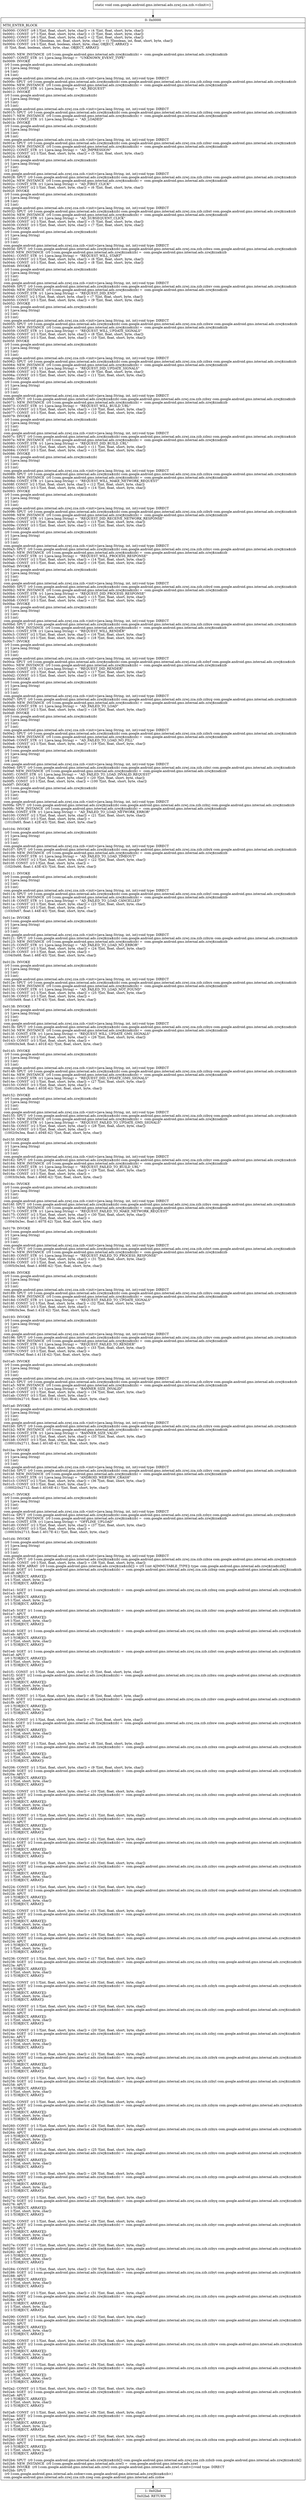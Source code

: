 digraph "CFG forcom.google.android.gms.internal.ads.zzwj.zza.zzb.\<clinit\>()V" {
Node_0 [shape=record,label="{0\:\ 0x0000|MTH_ENTER_BLOCK\l|0x0000: CONST  (r8 I:?[int, float, short, byte, char]) = (4 ?[int, float, short, byte, char]) \l0x0001: CONST  (r7 I:?[int, float, short, byte, char]) = (3 ?[int, float, short, byte, char]) \l0x0002: CONST  (r6 I:?[int, float, short, byte, char]) = (2 ?[int, float, short, byte, char]) \l0x0003: CONST  (r5 I:?[boolean, int, float, short, byte, char]) = (1 ?[boolean, int, float, short, byte, char]) \l0x0004: CONST  (r4 I:?[int, float, boolean, short, byte, char, OBJECT, ARRAY]) = \l  (0 ?[int, float, boolean, short, byte, char, OBJECT, ARRAY])\l \l0x0005: NEW_INSTANCE  (r0 I:com.google.android.gms.internal.ads.zzwj$zza$zzb) =  com.google.android.gms.internal.ads.zzwj$zza$zzb \l0x0007: CONST_STR  (r1 I:java.lang.String) =  \"UNKNOWN_EVENT_TYPE\" \l0x0009: INVOKE  \l  (r0 I:com.google.android.gms.internal.ads.zzwj$zza$zzb)\l  (r1 I:java.lang.String)\l  (r4 I:int)\l  (r4 I:int)\l com.google.android.gms.internal.ads.zzwj.zza.zzb.\<init\>(java.lang.String, int, int):void type: DIRECT \l0x000c: SPUT  (r0 I:com.google.android.gms.internal.ads.zzwj$zza$zzb) com.google.android.gms.internal.ads.zzwj.zza.zzb.zzbxp com.google.android.gms.internal.ads.zzwj$zza$zzb \l0x000e: NEW_INSTANCE  (r0 I:com.google.android.gms.internal.ads.zzwj$zza$zzb) =  com.google.android.gms.internal.ads.zzwj$zza$zzb \l0x0010: CONST_STR  (r1 I:java.lang.String) =  \"AD_REQUEST\" \l0x0012: INVOKE  \l  (r0 I:com.google.android.gms.internal.ads.zzwj$zza$zzb)\l  (r1 I:java.lang.String)\l  (r5 I:int)\l  (r5 I:int)\l com.google.android.gms.internal.ads.zzwj.zza.zzb.\<init\>(java.lang.String, int, int):void type: DIRECT \l0x0015: SPUT  (r0 I:com.google.android.gms.internal.ads.zzwj$zza$zzb) com.google.android.gms.internal.ads.zzwj.zza.zzb.zzbxq com.google.android.gms.internal.ads.zzwj$zza$zzb \l0x0017: NEW_INSTANCE  (r0 I:com.google.android.gms.internal.ads.zzwj$zza$zzb) =  com.google.android.gms.internal.ads.zzwj$zza$zzb \l0x0019: CONST_STR  (r1 I:java.lang.String) =  \"AD_LOADED\" \l0x001b: INVOKE  \l  (r0 I:com.google.android.gms.internal.ads.zzwj$zza$zzb)\l  (r1 I:java.lang.String)\l  (r6 I:int)\l  (r6 I:int)\l com.google.android.gms.internal.ads.zzwj.zza.zzb.\<init\>(java.lang.String, int, int):void type: DIRECT \l0x001e: SPUT  (r0 I:com.google.android.gms.internal.ads.zzwj$zza$zzb) com.google.android.gms.internal.ads.zzwj.zza.zzb.zzbxr com.google.android.gms.internal.ads.zzwj$zza$zzb \l0x0020: NEW_INSTANCE  (r0 I:com.google.android.gms.internal.ads.zzwj$zza$zzb) =  com.google.android.gms.internal.ads.zzwj$zza$zzb \l0x0022: CONST_STR  (r1 I:java.lang.String) =  \"AD_IMPRESSION\" \l0x0024: CONST  (r2 I:?[int, float, short, byte, char]) = (5 ?[int, float, short, byte, char]) \l0x0025: INVOKE  \l  (r0 I:com.google.android.gms.internal.ads.zzwj$zza$zzb)\l  (r1 I:java.lang.String)\l  (r7 I:int)\l  (r2 I:int)\l com.google.android.gms.internal.ads.zzwj.zza.zzb.\<init\>(java.lang.String, int, int):void type: DIRECT \l0x0028: SPUT  (r0 I:com.google.android.gms.internal.ads.zzwj$zza$zzb) com.google.android.gms.internal.ads.zzwj.zza.zzb.zzbxs com.google.android.gms.internal.ads.zzwj$zza$zzb \l0x002a: NEW_INSTANCE  (r0 I:com.google.android.gms.internal.ads.zzwj$zza$zzb) =  com.google.android.gms.internal.ads.zzwj$zza$zzb \l0x002c: CONST_STR  (r1 I:java.lang.String) =  \"AD_FIRST_CLICK\" \l0x002e: CONST  (r2 I:?[int, float, short, byte, char]) = (6 ?[int, float, short, byte, char]) \l0x002f: INVOKE  \l  (r0 I:com.google.android.gms.internal.ads.zzwj$zza$zzb)\l  (r1 I:java.lang.String)\l  (r8 I:int)\l  (r2 I:int)\l com.google.android.gms.internal.ads.zzwj.zza.zzb.\<init\>(java.lang.String, int, int):void type: DIRECT \l0x0032: SPUT  (r0 I:com.google.android.gms.internal.ads.zzwj$zza$zzb) com.google.android.gms.internal.ads.zzwj.zza.zzb.zzbxt com.google.android.gms.internal.ads.zzwj$zza$zzb \l0x0034: NEW_INSTANCE  (r0 I:com.google.android.gms.internal.ads.zzwj$zza$zzb) =  com.google.android.gms.internal.ads.zzwj$zza$zzb \l0x0036: CONST_STR  (r1 I:java.lang.String) =  \"AD_SUBSEQUENT_CLICK\" \l0x0038: CONST  (r2 I:?[int, float, short, byte, char]) = (5 ?[int, float, short, byte, char]) \l0x0039: CONST  (r3 I:?[int, float, short, byte, char]) = (7 ?[int, float, short, byte, char]) \l0x003a: INVOKE  \l  (r0 I:com.google.android.gms.internal.ads.zzwj$zza$zzb)\l  (r1 I:java.lang.String)\l  (r2 I:int)\l  (r3 I:int)\l com.google.android.gms.internal.ads.zzwj.zza.zzb.\<init\>(java.lang.String, int, int):void type: DIRECT \l0x003d: SPUT  (r0 I:com.google.android.gms.internal.ads.zzwj$zza$zzb) com.google.android.gms.internal.ads.zzwj.zza.zzb.zzbxu com.google.android.gms.internal.ads.zzwj$zza$zzb \l0x003f: NEW_INSTANCE  (r0 I:com.google.android.gms.internal.ads.zzwj$zza$zzb) =  com.google.android.gms.internal.ads.zzwj$zza$zzb \l0x0041: CONST_STR  (r1 I:java.lang.String) =  \"REQUEST_WILL_START\" \l0x0043: CONST  (r2 I:?[int, float, short, byte, char]) = (6 ?[int, float, short, byte, char]) \l0x0044: CONST  (r3 I:?[int, float, short, byte, char]) = (8 ?[int, float, short, byte, char]) \l0x0046: INVOKE  \l  (r0 I:com.google.android.gms.internal.ads.zzwj$zza$zzb)\l  (r1 I:java.lang.String)\l  (r2 I:int)\l  (r3 I:int)\l com.google.android.gms.internal.ads.zzwj.zza.zzb.\<init\>(java.lang.String, int, int):void type: DIRECT \l0x0049: SPUT  (r0 I:com.google.android.gms.internal.ads.zzwj$zza$zzb) com.google.android.gms.internal.ads.zzwj.zza.zzb.zzbxv com.google.android.gms.internal.ads.zzwj$zza$zzb \l0x004b: NEW_INSTANCE  (r0 I:com.google.android.gms.internal.ads.zzwj$zza$zzb) =  com.google.android.gms.internal.ads.zzwj$zza$zzb \l0x004d: CONST_STR  (r1 I:java.lang.String) =  \"REQUEST_DID_END\" \l0x004f: CONST  (r2 I:?[int, float, short, byte, char]) = (7 ?[int, float, short, byte, char]) \l0x0050: CONST  (r3 I:?[int, float, short, byte, char]) = (9 ?[int, float, short, byte, char]) \l0x0052: INVOKE  \l  (r0 I:com.google.android.gms.internal.ads.zzwj$zza$zzb)\l  (r1 I:java.lang.String)\l  (r2 I:int)\l  (r3 I:int)\l com.google.android.gms.internal.ads.zzwj.zza.zzb.\<init\>(java.lang.String, int, int):void type: DIRECT \l0x0055: SPUT  (r0 I:com.google.android.gms.internal.ads.zzwj$zza$zzb) com.google.android.gms.internal.ads.zzwj.zza.zzb.zzbxw com.google.android.gms.internal.ads.zzwj$zza$zzb \l0x0057: NEW_INSTANCE  (r0 I:com.google.android.gms.internal.ads.zzwj$zza$zzb) =  com.google.android.gms.internal.ads.zzwj$zza$zzb \l0x0059: CONST_STR  (r1 I:java.lang.String) =  \"REQUEST_WILL_UPDATE_SIGNALS\" \l0x005b: CONST  (r2 I:?[int, float, short, byte, char]) = (8 ?[int, float, short, byte, char]) \l0x005d: CONST  (r3 I:?[int, float, short, byte, char]) = (10 ?[int, float, short, byte, char]) \l0x005f: INVOKE  \l  (r0 I:com.google.android.gms.internal.ads.zzwj$zza$zzb)\l  (r1 I:java.lang.String)\l  (r2 I:int)\l  (r3 I:int)\l com.google.android.gms.internal.ads.zzwj.zza.zzb.\<init\>(java.lang.String, int, int):void type: DIRECT \l0x0062: SPUT  (r0 I:com.google.android.gms.internal.ads.zzwj$zza$zzb) com.google.android.gms.internal.ads.zzwj.zza.zzb.zzbxx com.google.android.gms.internal.ads.zzwj$zza$zzb \l0x0064: NEW_INSTANCE  (r0 I:com.google.android.gms.internal.ads.zzwj$zza$zzb) =  com.google.android.gms.internal.ads.zzwj$zza$zzb \l0x0066: CONST_STR  (r1 I:java.lang.String) =  \"REQUEST_DID_UPDATE_SIGNALS\" \l0x0068: CONST  (r2 I:?[int, float, short, byte, char]) = (9 ?[int, float, short, byte, char]) \l0x006a: CONST  (r3 I:?[int, float, short, byte, char]) = (11 ?[int, float, short, byte, char]) \l0x006c: INVOKE  \l  (r0 I:com.google.android.gms.internal.ads.zzwj$zza$zzb)\l  (r1 I:java.lang.String)\l  (r2 I:int)\l  (r3 I:int)\l com.google.android.gms.internal.ads.zzwj.zza.zzb.\<init\>(java.lang.String, int, int):void type: DIRECT \l0x006f: SPUT  (r0 I:com.google.android.gms.internal.ads.zzwj$zza$zzb) com.google.android.gms.internal.ads.zzwj.zza.zzb.zzbxy com.google.android.gms.internal.ads.zzwj$zza$zzb \l0x0071: NEW_INSTANCE  (r0 I:com.google.android.gms.internal.ads.zzwj$zza$zzb) =  com.google.android.gms.internal.ads.zzwj$zza$zzb \l0x0073: CONST_STR  (r1 I:java.lang.String) =  \"REQUEST_WILL_BUILD_URL\" \l0x0075: CONST  (r2 I:?[int, float, short, byte, char]) = (10 ?[int, float, short, byte, char]) \l0x0077: CONST  (r3 I:?[int, float, short, byte, char]) = (12 ?[int, float, short, byte, char]) \l0x0079: INVOKE  \l  (r0 I:com.google.android.gms.internal.ads.zzwj$zza$zzb)\l  (r1 I:java.lang.String)\l  (r2 I:int)\l  (r3 I:int)\l com.google.android.gms.internal.ads.zzwj.zza.zzb.\<init\>(java.lang.String, int, int):void type: DIRECT \l0x007c: SPUT  (r0 I:com.google.android.gms.internal.ads.zzwj$zza$zzb) com.google.android.gms.internal.ads.zzwj.zza.zzb.zzbxz com.google.android.gms.internal.ads.zzwj$zza$zzb \l0x007e: NEW_INSTANCE  (r0 I:com.google.android.gms.internal.ads.zzwj$zza$zzb) =  com.google.android.gms.internal.ads.zzwj$zza$zzb \l0x0080: CONST_STR  (r1 I:java.lang.String) =  \"REQUEST_DID_BUILD_URL\" \l0x0082: CONST  (r2 I:?[int, float, short, byte, char]) = (11 ?[int, float, short, byte, char]) \l0x0084: CONST  (r3 I:?[int, float, short, byte, char]) = (13 ?[int, float, short, byte, char]) \l0x0086: INVOKE  \l  (r0 I:com.google.android.gms.internal.ads.zzwj$zza$zzb)\l  (r1 I:java.lang.String)\l  (r2 I:int)\l  (r3 I:int)\l com.google.android.gms.internal.ads.zzwj.zza.zzb.\<init\>(java.lang.String, int, int):void type: DIRECT \l0x0089: SPUT  (r0 I:com.google.android.gms.internal.ads.zzwj$zza$zzb) com.google.android.gms.internal.ads.zzwj.zza.zzb.zzbya com.google.android.gms.internal.ads.zzwj$zza$zzb \l0x008b: NEW_INSTANCE  (r0 I:com.google.android.gms.internal.ads.zzwj$zza$zzb) =  com.google.android.gms.internal.ads.zzwj$zza$zzb \l0x008d: CONST_STR  (r1 I:java.lang.String) =  \"REQUEST_WILL_MAKE_NETWORK_REQUEST\" \l0x008f: CONST  (r2 I:?[int, float, short, byte, char]) = (12 ?[int, float, short, byte, char]) \l0x0091: CONST  (r3 I:?[int, float, short, byte, char]) = (14 ?[int, float, short, byte, char]) \l0x0093: INVOKE  \l  (r0 I:com.google.android.gms.internal.ads.zzwj$zza$zzb)\l  (r1 I:java.lang.String)\l  (r2 I:int)\l  (r3 I:int)\l com.google.android.gms.internal.ads.zzwj.zza.zzb.\<init\>(java.lang.String, int, int):void type: DIRECT \l0x0096: SPUT  (r0 I:com.google.android.gms.internal.ads.zzwj$zza$zzb) com.google.android.gms.internal.ads.zzwj.zza.zzb.zzbyb com.google.android.gms.internal.ads.zzwj$zza$zzb \l0x0098: NEW_INSTANCE  (r0 I:com.google.android.gms.internal.ads.zzwj$zza$zzb) =  com.google.android.gms.internal.ads.zzwj$zza$zzb \l0x009a: CONST_STR  (r1 I:java.lang.String) =  \"REQUEST_DID_RECEIVE_NETWORK_RESPONSE\" \l0x009c: CONST  (r2 I:?[int, float, short, byte, char]) = (13 ?[int, float, short, byte, char]) \l0x009e: CONST  (r3 I:?[int, float, short, byte, char]) = (15 ?[int, float, short, byte, char]) \l0x00a0: INVOKE  \l  (r0 I:com.google.android.gms.internal.ads.zzwj$zza$zzb)\l  (r1 I:java.lang.String)\l  (r2 I:int)\l  (r3 I:int)\l com.google.android.gms.internal.ads.zzwj.zza.zzb.\<init\>(java.lang.String, int, int):void type: DIRECT \l0x00a3: SPUT  (r0 I:com.google.android.gms.internal.ads.zzwj$zza$zzb) com.google.android.gms.internal.ads.zzwj.zza.zzb.zzbyc com.google.android.gms.internal.ads.zzwj$zza$zzb \l0x00a5: NEW_INSTANCE  (r0 I:com.google.android.gms.internal.ads.zzwj$zza$zzb) =  com.google.android.gms.internal.ads.zzwj$zza$zzb \l0x00a7: CONST_STR  (r1 I:java.lang.String) =  \"REQUEST_WILL_PROCESS_RESPONSE\" \l0x00a9: CONST  (r2 I:?[int, float, short, byte, char]) = (14 ?[int, float, short, byte, char]) \l0x00ab: CONST  (r3 I:?[int, float, short, byte, char]) = (16 ?[int, float, short, byte, char]) \l0x00ad: INVOKE  \l  (r0 I:com.google.android.gms.internal.ads.zzwj$zza$zzb)\l  (r1 I:java.lang.String)\l  (r2 I:int)\l  (r3 I:int)\l com.google.android.gms.internal.ads.zzwj.zza.zzb.\<init\>(java.lang.String, int, int):void type: DIRECT \l0x00b0: SPUT  (r0 I:com.google.android.gms.internal.ads.zzwj$zza$zzb) com.google.android.gms.internal.ads.zzwj.zza.zzb.zzbyd com.google.android.gms.internal.ads.zzwj$zza$zzb \l0x00b2: NEW_INSTANCE  (r0 I:com.google.android.gms.internal.ads.zzwj$zza$zzb) =  com.google.android.gms.internal.ads.zzwj$zza$zzb \l0x00b4: CONST_STR  (r1 I:java.lang.String) =  \"REQUEST_DID_PROCESS_RESPONSE\" \l0x00b6: CONST  (r2 I:?[int, float, short, byte, char]) = (15 ?[int, float, short, byte, char]) \l0x00b8: CONST  (r3 I:?[int, float, short, byte, char]) = (17 ?[int, float, short, byte, char]) \l0x00ba: INVOKE  \l  (r0 I:com.google.android.gms.internal.ads.zzwj$zza$zzb)\l  (r1 I:java.lang.String)\l  (r2 I:int)\l  (r3 I:int)\l com.google.android.gms.internal.ads.zzwj.zza.zzb.\<init\>(java.lang.String, int, int):void type: DIRECT \l0x00bd: SPUT  (r0 I:com.google.android.gms.internal.ads.zzwj$zza$zzb) com.google.android.gms.internal.ads.zzwj.zza.zzb.zzbye com.google.android.gms.internal.ads.zzwj$zza$zzb \l0x00bf: NEW_INSTANCE  (r0 I:com.google.android.gms.internal.ads.zzwj$zza$zzb) =  com.google.android.gms.internal.ads.zzwj$zza$zzb \l0x00c1: CONST_STR  (r1 I:java.lang.String) =  \"REQUEST_WILL_RENDER\" \l0x00c3: CONST  (r2 I:?[int, float, short, byte, char]) = (16 ?[int, float, short, byte, char]) \l0x00c5: CONST  (r3 I:?[int, float, short, byte, char]) = (18 ?[int, float, short, byte, char]) \l0x00c7: INVOKE  \l  (r0 I:com.google.android.gms.internal.ads.zzwj$zza$zzb)\l  (r1 I:java.lang.String)\l  (r2 I:int)\l  (r3 I:int)\l com.google.android.gms.internal.ads.zzwj.zza.zzb.\<init\>(java.lang.String, int, int):void type: DIRECT \l0x00ca: SPUT  (r0 I:com.google.android.gms.internal.ads.zzwj$zza$zzb) com.google.android.gms.internal.ads.zzwj.zza.zzb.zzbyf com.google.android.gms.internal.ads.zzwj$zza$zzb \l0x00cc: NEW_INSTANCE  (r0 I:com.google.android.gms.internal.ads.zzwj$zza$zzb) =  com.google.android.gms.internal.ads.zzwj$zza$zzb \l0x00ce: CONST_STR  (r1 I:java.lang.String) =  \"REQUEST_DID_RENDER\" \l0x00d0: CONST  (r2 I:?[int, float, short, byte, char]) = (17 ?[int, float, short, byte, char]) \l0x00d2: CONST  (r3 I:?[int, float, short, byte, char]) = (19 ?[int, float, short, byte, char]) \l0x00d4: INVOKE  \l  (r0 I:com.google.android.gms.internal.ads.zzwj$zza$zzb)\l  (r1 I:java.lang.String)\l  (r2 I:int)\l  (r3 I:int)\l com.google.android.gms.internal.ads.zzwj.zza.zzb.\<init\>(java.lang.String, int, int):void type: DIRECT \l0x00d7: SPUT  (r0 I:com.google.android.gms.internal.ads.zzwj$zza$zzb) com.google.android.gms.internal.ads.zzwj.zza.zzb.zzbyg com.google.android.gms.internal.ads.zzwj$zza$zzb \l0x00d9: NEW_INSTANCE  (r0 I:com.google.android.gms.internal.ads.zzwj$zza$zzb) =  com.google.android.gms.internal.ads.zzwj$zza$zzb \l0x00db: CONST_STR  (r1 I:java.lang.String) =  \"AD_FAILED_TO_LOAD\" \l0x00dd: CONST  (r2 I:?[int, float, short, byte, char]) = (18 ?[int, float, short, byte, char]) \l0x00df: INVOKE  \l  (r0 I:com.google.android.gms.internal.ads.zzwj$zza$zzb)\l  (r1 I:java.lang.String)\l  (r2 I:int)\l  (r7 I:int)\l com.google.android.gms.internal.ads.zzwj.zza.zzb.\<init\>(java.lang.String, int, int):void type: DIRECT \l0x00e2: SPUT  (r0 I:com.google.android.gms.internal.ads.zzwj$zza$zzb) com.google.android.gms.internal.ads.zzwj.zza.zzb.zzbyh com.google.android.gms.internal.ads.zzwj$zza$zzb \l0x00e4: NEW_INSTANCE  (r0 I:com.google.android.gms.internal.ads.zzwj$zza$zzb) =  com.google.android.gms.internal.ads.zzwj$zza$zzb \l0x00e6: CONST_STR  (r1 I:java.lang.String) =  \"AD_FAILED_TO_LOAD_NO_FILL\" \l0x00e8: CONST  (r2 I:?[int, float, short, byte, char]) = (19 ?[int, float, short, byte, char]) \l0x00ea: INVOKE  \l  (r0 I:com.google.android.gms.internal.ads.zzwj$zza$zzb)\l  (r1 I:java.lang.String)\l  (r2 I:int)\l  (r8 I:int)\l com.google.android.gms.internal.ads.zzwj.zza.zzb.\<init\>(java.lang.String, int, int):void type: DIRECT \l0x00ed: SPUT  (r0 I:com.google.android.gms.internal.ads.zzwj$zza$zzb) com.google.android.gms.internal.ads.zzwj.zza.zzb.zzbyi com.google.android.gms.internal.ads.zzwj$zza$zzb \l0x00ef: NEW_INSTANCE  (r0 I:com.google.android.gms.internal.ads.zzwj$zza$zzb) =  com.google.android.gms.internal.ads.zzwj$zza$zzb \l0x00f1: CONST_STR  (r1 I:java.lang.String) =  \"AD_FAILED_TO_LOAD_INVALID_REQUEST\" \l0x00f3: CONST  (r2 I:?[int, float, short, byte, char]) = (20 ?[int, float, short, byte, char]) \l0x00f5: CONST  (r3 I:?[int, float, short, byte, char]) = (100 ?[int, float, short, byte, char]) \l0x00f7: INVOKE  \l  (r0 I:com.google.android.gms.internal.ads.zzwj$zza$zzb)\l  (r1 I:java.lang.String)\l  (r2 I:int)\l  (r3 I:int)\l com.google.android.gms.internal.ads.zzwj.zza.zzb.\<init\>(java.lang.String, int, int):void type: DIRECT \l0x00fa: SPUT  (r0 I:com.google.android.gms.internal.ads.zzwj$zza$zzb) com.google.android.gms.internal.ads.zzwj.zza.zzb.zzbyj com.google.android.gms.internal.ads.zzwj$zza$zzb \l0x00fc: NEW_INSTANCE  (r0 I:com.google.android.gms.internal.ads.zzwj$zza$zzb) =  com.google.android.gms.internal.ads.zzwj$zza$zzb \l0x00fe: CONST_STR  (r1 I:java.lang.String) =  \"AD_FAILED_TO_LOAD_NETWORK_ERROR\" \l0x0100: CONST  (r2 I:?[int, float, short, byte, char]) = (21 ?[int, float, short, byte, char]) \l0x0102: CONST  (r3 I:?[int, float, short, byte, char]) = \l  (101(0x65, float:1.42E\-43) ?[int, float, short, byte, char])\l \l0x0104: INVOKE  \l  (r0 I:com.google.android.gms.internal.ads.zzwj$zza$zzb)\l  (r1 I:java.lang.String)\l  (r2 I:int)\l  (r3 I:int)\l com.google.android.gms.internal.ads.zzwj.zza.zzb.\<init\>(java.lang.String, int, int):void type: DIRECT \l0x0107: SPUT  (r0 I:com.google.android.gms.internal.ads.zzwj$zza$zzb) com.google.android.gms.internal.ads.zzwj.zza.zzb.zzbyk com.google.android.gms.internal.ads.zzwj$zza$zzb \l0x0109: NEW_INSTANCE  (r0 I:com.google.android.gms.internal.ads.zzwj$zza$zzb) =  com.google.android.gms.internal.ads.zzwj$zza$zzb \l0x010b: CONST_STR  (r1 I:java.lang.String) =  \"AD_FAILED_TO_LOAD_TIMEOUT\" \l0x010d: CONST  (r2 I:?[int, float, short, byte, char]) = (22 ?[int, float, short, byte, char]) \l0x010f: CONST  (r3 I:?[int, float, short, byte, char]) = \l  (102(0x66, float:1.43E\-43) ?[int, float, short, byte, char])\l \l0x0111: INVOKE  \l  (r0 I:com.google.android.gms.internal.ads.zzwj$zza$zzb)\l  (r1 I:java.lang.String)\l  (r2 I:int)\l  (r3 I:int)\l com.google.android.gms.internal.ads.zzwj.zza.zzb.\<init\>(java.lang.String, int, int):void type: DIRECT \l0x0114: SPUT  (r0 I:com.google.android.gms.internal.ads.zzwj$zza$zzb) com.google.android.gms.internal.ads.zzwj.zza.zzb.zzbyl com.google.android.gms.internal.ads.zzwj$zza$zzb \l0x0116: NEW_INSTANCE  (r0 I:com.google.android.gms.internal.ads.zzwj$zza$zzb) =  com.google.android.gms.internal.ads.zzwj$zza$zzb \l0x0118: CONST_STR  (r1 I:java.lang.String) =  \"AD_FAILED_TO_LOAD_CANCELLED\" \l0x011a: CONST  (r2 I:?[int, float, short, byte, char]) = (23 ?[int, float, short, byte, char]) \l0x011c: CONST  (r3 I:?[int, float, short, byte, char]) = \l  (103(0x67, float:1.44E\-43) ?[int, float, short, byte, char])\l \l0x011e: INVOKE  \l  (r0 I:com.google.android.gms.internal.ads.zzwj$zza$zzb)\l  (r1 I:java.lang.String)\l  (r2 I:int)\l  (r3 I:int)\l com.google.android.gms.internal.ads.zzwj.zza.zzb.\<init\>(java.lang.String, int, int):void type: DIRECT \l0x0121: SPUT  (r0 I:com.google.android.gms.internal.ads.zzwj$zza$zzb) com.google.android.gms.internal.ads.zzwj.zza.zzb.zzbym com.google.android.gms.internal.ads.zzwj$zza$zzb \l0x0123: NEW_INSTANCE  (r0 I:com.google.android.gms.internal.ads.zzwj$zza$zzb) =  com.google.android.gms.internal.ads.zzwj$zza$zzb \l0x0125: CONST_STR  (r1 I:java.lang.String) =  \"AD_FAILED_TO_LOAD_NO_ERROR\" \l0x0127: CONST  (r2 I:?[int, float, short, byte, char]) = (24 ?[int, float, short, byte, char]) \l0x0129: CONST  (r3 I:?[int, float, short, byte, char]) = \l  (104(0x68, float:1.46E\-43) ?[int, float, short, byte, char])\l \l0x012b: INVOKE  \l  (r0 I:com.google.android.gms.internal.ads.zzwj$zza$zzb)\l  (r1 I:java.lang.String)\l  (r2 I:int)\l  (r3 I:int)\l com.google.android.gms.internal.ads.zzwj.zza.zzb.\<init\>(java.lang.String, int, int):void type: DIRECT \l0x012e: SPUT  (r0 I:com.google.android.gms.internal.ads.zzwj$zza$zzb) com.google.android.gms.internal.ads.zzwj.zza.zzb.zzbyn com.google.android.gms.internal.ads.zzwj$zza$zzb \l0x0130: NEW_INSTANCE  (r0 I:com.google.android.gms.internal.ads.zzwj$zza$zzb) =  com.google.android.gms.internal.ads.zzwj$zza$zzb \l0x0132: CONST_STR  (r1 I:java.lang.String) =  \"AD_FAILED_TO_LOAD_NOT_FOUND\" \l0x0134: CONST  (r2 I:?[int, float, short, byte, char]) = (25 ?[int, float, short, byte, char]) \l0x0136: CONST  (r3 I:?[int, float, short, byte, char]) = \l  (105(0x69, float:1.47E\-43) ?[int, float, short, byte, char])\l \l0x0138: INVOKE  \l  (r0 I:com.google.android.gms.internal.ads.zzwj$zza$zzb)\l  (r1 I:java.lang.String)\l  (r2 I:int)\l  (r3 I:int)\l com.google.android.gms.internal.ads.zzwj.zza.zzb.\<init\>(java.lang.String, int, int):void type: DIRECT \l0x013b: SPUT  (r0 I:com.google.android.gms.internal.ads.zzwj$zza$zzb) com.google.android.gms.internal.ads.zzwj.zza.zzb.zzbyo com.google.android.gms.internal.ads.zzwj$zza$zzb \l0x013d: NEW_INSTANCE  (r0 I:com.google.android.gms.internal.ads.zzwj$zza$zzb) =  com.google.android.gms.internal.ads.zzwj$zza$zzb \l0x013f: CONST_STR  (r1 I:java.lang.String) =  \"REQUEST_WILL_UPDATE_GMS_SIGNALS\" \l0x0141: CONST  (r2 I:?[int, float, short, byte, char]) = (26 ?[int, float, short, byte, char]) \l0x0143: CONST  (r3 I:?[int, float, short, byte, char]) = \l  (1000(0x3e8, float:1.401E\-42) ?[int, float, short, byte, char])\l \l0x0145: INVOKE  \l  (r0 I:com.google.android.gms.internal.ads.zzwj$zza$zzb)\l  (r1 I:java.lang.String)\l  (r2 I:int)\l  (r3 I:int)\l com.google.android.gms.internal.ads.zzwj.zza.zzb.\<init\>(java.lang.String, int, int):void type: DIRECT \l0x0148: SPUT  (r0 I:com.google.android.gms.internal.ads.zzwj$zza$zzb) com.google.android.gms.internal.ads.zzwj.zza.zzb.zzbyp com.google.android.gms.internal.ads.zzwj$zza$zzb \l0x014a: NEW_INSTANCE  (r0 I:com.google.android.gms.internal.ads.zzwj$zza$zzb) =  com.google.android.gms.internal.ads.zzwj$zza$zzb \l0x014c: CONST_STR  (r1 I:java.lang.String) =  \"REQUEST_DID_UPDATE_GMS_SIGNALS\" \l0x014e: CONST  (r2 I:?[int, float, short, byte, char]) = (27 ?[int, float, short, byte, char]) \l0x0150: CONST  (r3 I:?[int, float, short, byte, char]) = \l  (1001(0x3e9, float:1.403E\-42) ?[int, float, short, byte, char])\l \l0x0152: INVOKE  \l  (r0 I:com.google.android.gms.internal.ads.zzwj$zza$zzb)\l  (r1 I:java.lang.String)\l  (r2 I:int)\l  (r3 I:int)\l com.google.android.gms.internal.ads.zzwj.zza.zzb.\<init\>(java.lang.String, int, int):void type: DIRECT \l0x0155: SPUT  (r0 I:com.google.android.gms.internal.ads.zzwj$zza$zzb) com.google.android.gms.internal.ads.zzwj.zza.zzb.zzbyq com.google.android.gms.internal.ads.zzwj$zza$zzb \l0x0157: NEW_INSTANCE  (r0 I:com.google.android.gms.internal.ads.zzwj$zza$zzb) =  com.google.android.gms.internal.ads.zzwj$zza$zzb \l0x0159: CONST_STR  (r1 I:java.lang.String) =  \"REQUEST_FAILED_TO_UPDATE_GMS_SIGNALS\" \l0x015b: CONST  (r2 I:?[int, float, short, byte, char]) = (28 ?[int, float, short, byte, char]) \l0x015d: CONST  (r3 I:?[int, float, short, byte, char]) = \l  (1002(0x3ea, float:1.404E\-42) ?[int, float, short, byte, char])\l \l0x015f: INVOKE  \l  (r0 I:com.google.android.gms.internal.ads.zzwj$zza$zzb)\l  (r1 I:java.lang.String)\l  (r2 I:int)\l  (r3 I:int)\l com.google.android.gms.internal.ads.zzwj.zza.zzb.\<init\>(java.lang.String, int, int):void type: DIRECT \l0x0162: SPUT  (r0 I:com.google.android.gms.internal.ads.zzwj$zza$zzb) com.google.android.gms.internal.ads.zzwj.zza.zzb.zzbyr com.google.android.gms.internal.ads.zzwj$zza$zzb \l0x0164: NEW_INSTANCE  (r0 I:com.google.android.gms.internal.ads.zzwj$zza$zzb) =  com.google.android.gms.internal.ads.zzwj$zza$zzb \l0x0166: CONST_STR  (r1 I:java.lang.String) =  \"REQUEST_FAILED_TO_BUILD_URL\" \l0x0168: CONST  (r2 I:?[int, float, short, byte, char]) = (29 ?[int, float, short, byte, char]) \l0x016a: CONST  (r3 I:?[int, float, short, byte, char]) = \l  (1003(0x3eb, float:1.406E\-42) ?[int, float, short, byte, char])\l \l0x016c: INVOKE  \l  (r0 I:com.google.android.gms.internal.ads.zzwj$zza$zzb)\l  (r1 I:java.lang.String)\l  (r2 I:int)\l  (r3 I:int)\l com.google.android.gms.internal.ads.zzwj.zza.zzb.\<init\>(java.lang.String, int, int):void type: DIRECT \l0x016f: SPUT  (r0 I:com.google.android.gms.internal.ads.zzwj$zza$zzb) com.google.android.gms.internal.ads.zzwj.zza.zzb.zzbys com.google.android.gms.internal.ads.zzwj$zza$zzb \l0x0171: NEW_INSTANCE  (r0 I:com.google.android.gms.internal.ads.zzwj$zza$zzb) =  com.google.android.gms.internal.ads.zzwj$zza$zzb \l0x0173: CONST_STR  (r1 I:java.lang.String) =  \"REQUEST_FAILED_TO_MAKE_NETWORK_REQUEST\" \l0x0175: CONST  (r2 I:?[int, float, short, byte, char]) = (30 ?[int, float, short, byte, char]) \l0x0177: CONST  (r3 I:?[int, float, short, byte, char]) = \l  (1004(0x3ec, float:1.407E\-42) ?[int, float, short, byte, char])\l \l0x0179: INVOKE  \l  (r0 I:com.google.android.gms.internal.ads.zzwj$zza$zzb)\l  (r1 I:java.lang.String)\l  (r2 I:int)\l  (r3 I:int)\l com.google.android.gms.internal.ads.zzwj.zza.zzb.\<init\>(java.lang.String, int, int):void type: DIRECT \l0x017c: SPUT  (r0 I:com.google.android.gms.internal.ads.zzwj$zza$zzb) com.google.android.gms.internal.ads.zzwj.zza.zzb.zzbyt com.google.android.gms.internal.ads.zzwj$zza$zzb \l0x017e: NEW_INSTANCE  (r0 I:com.google.android.gms.internal.ads.zzwj$zza$zzb) =  com.google.android.gms.internal.ads.zzwj$zza$zzb \l0x0180: CONST_STR  (r1 I:java.lang.String) =  \"REQUEST_FAILED_TO_PROCESS_RESPONSE\" \l0x0182: CONST  (r2 I:?[int, float, short, byte, char]) = (31 ?[int, float, short, byte, char]) \l0x0184: CONST  (r3 I:?[int, float, short, byte, char]) = \l  (1005(0x3ed, float:1.408E\-42) ?[int, float, short, byte, char])\l \l0x0186: INVOKE  \l  (r0 I:com.google.android.gms.internal.ads.zzwj$zza$zzb)\l  (r1 I:java.lang.String)\l  (r2 I:int)\l  (r3 I:int)\l com.google.android.gms.internal.ads.zzwj.zza.zzb.\<init\>(java.lang.String, int, int):void type: DIRECT \l0x0189: SPUT  (r0 I:com.google.android.gms.internal.ads.zzwj$zza$zzb) com.google.android.gms.internal.ads.zzwj.zza.zzb.zzbyu com.google.android.gms.internal.ads.zzwj$zza$zzb \l0x018b: NEW_INSTANCE  (r0 I:com.google.android.gms.internal.ads.zzwj$zza$zzb) =  com.google.android.gms.internal.ads.zzwj$zza$zzb \l0x018d: CONST_STR  (r1 I:java.lang.String) =  \"REQUEST_FAILED_TO_UPDATE_SIGNALS\" \l0x018f: CONST  (r2 I:?[int, float, short, byte, char]) = (32 ?[int, float, short, byte, char]) \l0x0191: CONST  (r3 I:?[int, float, short, byte, char]) = \l  (1006(0x3ee, float:1.41E\-42) ?[int, float, short, byte, char])\l \l0x0193: INVOKE  \l  (r0 I:com.google.android.gms.internal.ads.zzwj$zza$zzb)\l  (r1 I:java.lang.String)\l  (r2 I:int)\l  (r3 I:int)\l com.google.android.gms.internal.ads.zzwj.zza.zzb.\<init\>(java.lang.String, int, int):void type: DIRECT \l0x0196: SPUT  (r0 I:com.google.android.gms.internal.ads.zzwj$zza$zzb) com.google.android.gms.internal.ads.zzwj.zza.zzb.zzbyv com.google.android.gms.internal.ads.zzwj$zza$zzb \l0x0198: NEW_INSTANCE  (r0 I:com.google.android.gms.internal.ads.zzwj$zza$zzb) =  com.google.android.gms.internal.ads.zzwj$zza$zzb \l0x019a: CONST_STR  (r1 I:java.lang.String) =  \"REQUEST_FAILED_TO_RENDER\" \l0x019c: CONST  (r2 I:?[int, float, short, byte, char]) = (33 ?[int, float, short, byte, char]) \l0x019e: CONST  (r3 I:?[int, float, short, byte, char]) = \l  (1007(0x3ef, float:1.411E\-42) ?[int, float, short, byte, char])\l \l0x01a0: INVOKE  \l  (r0 I:com.google.android.gms.internal.ads.zzwj$zza$zzb)\l  (r1 I:java.lang.String)\l  (r2 I:int)\l  (r3 I:int)\l com.google.android.gms.internal.ads.zzwj.zza.zzb.\<init\>(java.lang.String, int, int):void type: DIRECT \l0x01a3: SPUT  (r0 I:com.google.android.gms.internal.ads.zzwj$zza$zzb) com.google.android.gms.internal.ads.zzwj.zza.zzb.zzbyw com.google.android.gms.internal.ads.zzwj$zza$zzb \l0x01a5: NEW_INSTANCE  (r0 I:com.google.android.gms.internal.ads.zzwj$zza$zzb) =  com.google.android.gms.internal.ads.zzwj$zza$zzb \l0x01a7: CONST_STR  (r1 I:java.lang.String) =  \"BANNER_SIZE_INVALID\" \l0x01a9: CONST  (r2 I:?[int, float, short, byte, char]) = (34 ?[int, float, short, byte, char]) \l0x01ab: CONST  (r3 I:?[int, float, short, byte, char]) = \l  (10000(0x2710, float:1.4013E\-41) ?[int, float, short, byte, char])\l \l0x01ad: INVOKE  \l  (r0 I:com.google.android.gms.internal.ads.zzwj$zza$zzb)\l  (r1 I:java.lang.String)\l  (r2 I:int)\l  (r3 I:int)\l com.google.android.gms.internal.ads.zzwj.zza.zzb.\<init\>(java.lang.String, int, int):void type: DIRECT \l0x01b0: SPUT  (r0 I:com.google.android.gms.internal.ads.zzwj$zza$zzb) com.google.android.gms.internal.ads.zzwj.zza.zzb.zzbyx com.google.android.gms.internal.ads.zzwj$zza$zzb \l0x01b2: NEW_INSTANCE  (r0 I:com.google.android.gms.internal.ads.zzwj$zza$zzb) =  com.google.android.gms.internal.ads.zzwj$zza$zzb \l0x01b4: CONST_STR  (r1 I:java.lang.String) =  \"BANNER_SIZE_VALID\" \l0x01b6: CONST  (r2 I:?[int, float, short, byte, char]) = (35 ?[int, float, short, byte, char]) \l0x01b8: CONST  (r3 I:?[int, float, short, byte, char]) = \l  (10001(0x2711, float:1.4014E\-41) ?[int, float, short, byte, char])\l \l0x01ba: INVOKE  \l  (r0 I:com.google.android.gms.internal.ads.zzwj$zza$zzb)\l  (r1 I:java.lang.String)\l  (r2 I:int)\l  (r3 I:int)\l com.google.android.gms.internal.ads.zzwj.zza.zzb.\<init\>(java.lang.String, int, int):void type: DIRECT \l0x01bd: SPUT  (r0 I:com.google.android.gms.internal.ads.zzwj$zza$zzb) com.google.android.gms.internal.ads.zzwj.zza.zzb.zzbyy com.google.android.gms.internal.ads.zzwj$zza$zzb \l0x01bf: NEW_INSTANCE  (r0 I:com.google.android.gms.internal.ads.zzwj$zza$zzb) =  com.google.android.gms.internal.ads.zzwj$zza$zzb \l0x01c1: CONST_STR  (r1 I:java.lang.String) =  \"ANDROID_WEBVIEW_CRASH\" \l0x01c3: CONST  (r2 I:?[int, float, short, byte, char]) = (36 ?[int, float, short, byte, char]) \l0x01c5: CONST  (r3 I:?[int, float, short, byte, char]) = \l  (10002(0x2712, float:1.4016E\-41) ?[int, float, short, byte, char])\l \l0x01c7: INVOKE  \l  (r0 I:com.google.android.gms.internal.ads.zzwj$zza$zzb)\l  (r1 I:java.lang.String)\l  (r2 I:int)\l  (r3 I:int)\l com.google.android.gms.internal.ads.zzwj.zza.zzb.\<init\>(java.lang.String, int, int):void type: DIRECT \l0x01ca: SPUT  (r0 I:com.google.android.gms.internal.ads.zzwj$zza$zzb) com.google.android.gms.internal.ads.zzwj.zza.zzb.zzbyz com.google.android.gms.internal.ads.zzwj$zza$zzb \l0x01cc: NEW_INSTANCE  (r0 I:com.google.android.gms.internal.ads.zzwj$zza$zzb) =  com.google.android.gms.internal.ads.zzwj$zza$zzb \l0x01ce: CONST_STR  (r1 I:java.lang.String) =  \"OFFLINE_UPLOAD\" \l0x01d0: CONST  (r2 I:?[int, float, short, byte, char]) = (37 ?[int, float, short, byte, char]) \l0x01d2: CONST  (r3 I:?[int, float, short, byte, char]) = \l  (10003(0x2713, float:1.4017E\-41) ?[int, float, short, byte, char])\l \l0x01d4: INVOKE  \l  (r0 I:com.google.android.gms.internal.ads.zzwj$zza$zzb)\l  (r1 I:java.lang.String)\l  (r2 I:int)\l  (r3 I:int)\l com.google.android.gms.internal.ads.zzwj.zza.zzb.\<init\>(java.lang.String, int, int):void type: DIRECT \l0x01d7: SPUT  (r0 I:com.google.android.gms.internal.ads.zzwj$zza$zzb) com.google.android.gms.internal.ads.zzwj.zza.zzb.zzbza com.google.android.gms.internal.ads.zzwj$zza$zzb \l0x01d9: CONST  (r0 I:?[int, float, short, byte, char]) = (38 ?[int, float, short, byte, char]) \l0x01db: NEW_ARRAY  (r0 I:com.google.android.gms.internal.ads.zzwj$zza$zzb[]) = (r0 I:int A[IMMUTABLE_TYPE]) type: com.google.android.gms.internal.ads.zzwj$zza$zzb[] \l0x01dd: SGET  (r1 I:com.google.android.gms.internal.ads.zzwj$zza$zzb) =  com.google.android.gms.internal.ads.zzwj.zza.zzb.zzbxp com.google.android.gms.internal.ads.zzwj$zza$zzb \l0x01df: APUT  \l  (r0 I:?[OBJECT, ARRAY][])\l  (r4 I:?[int, short, byte, char])\l  (r1 I:?[OBJECT, ARRAY])\l \l0x01e1: SGET  (r1 I:com.google.android.gms.internal.ads.zzwj$zza$zzb) =  com.google.android.gms.internal.ads.zzwj.zza.zzb.zzbxq com.google.android.gms.internal.ads.zzwj$zza$zzb \l0x01e3: APUT  \l  (r0 I:?[OBJECT, ARRAY][])\l  (r5 I:?[int, short, byte, char])\l  (r1 I:?[OBJECT, ARRAY])\l \l0x01e5: SGET  (r1 I:com.google.android.gms.internal.ads.zzwj$zza$zzb) =  com.google.android.gms.internal.ads.zzwj.zza.zzb.zzbxr com.google.android.gms.internal.ads.zzwj$zza$zzb \l0x01e7: APUT  \l  (r0 I:?[OBJECT, ARRAY][])\l  (r6 I:?[int, short, byte, char])\l  (r1 I:?[OBJECT, ARRAY])\l \l0x01e9: SGET  (r1 I:com.google.android.gms.internal.ads.zzwj$zza$zzb) =  com.google.android.gms.internal.ads.zzwj.zza.zzb.zzbxs com.google.android.gms.internal.ads.zzwj$zza$zzb \l0x01eb: APUT  \l  (r0 I:?[OBJECT, ARRAY][])\l  (r7 I:?[int, short, byte, char])\l  (r1 I:?[OBJECT, ARRAY])\l \l0x01ed: SGET  (r1 I:com.google.android.gms.internal.ads.zzwj$zza$zzb) =  com.google.android.gms.internal.ads.zzwj.zza.zzb.zzbxt com.google.android.gms.internal.ads.zzwj$zza$zzb \l0x01ef: APUT  \l  (r0 I:?[OBJECT, ARRAY][])\l  (r8 I:?[int, short, byte, char])\l  (r1 I:?[OBJECT, ARRAY])\l \l0x01f1: CONST  (r1 I:?[int, float, short, byte, char]) = (5 ?[int, float, short, byte, char]) \l0x01f2: SGET  (r2 I:com.google.android.gms.internal.ads.zzwj$zza$zzb) =  com.google.android.gms.internal.ads.zzwj.zza.zzb.zzbxu com.google.android.gms.internal.ads.zzwj$zza$zzb \l0x01f4: APUT  \l  (r0 I:?[OBJECT, ARRAY][])\l  (r1 I:?[int, short, byte, char])\l  (r2 I:?[OBJECT, ARRAY])\l \l0x01f6: CONST  (r1 I:?[int, float, short, byte, char]) = (6 ?[int, float, short, byte, char]) \l0x01f7: SGET  (r2 I:com.google.android.gms.internal.ads.zzwj$zza$zzb) =  com.google.android.gms.internal.ads.zzwj.zza.zzb.zzbxv com.google.android.gms.internal.ads.zzwj$zza$zzb \l0x01f9: APUT  \l  (r0 I:?[OBJECT, ARRAY][])\l  (r1 I:?[int, short, byte, char])\l  (r2 I:?[OBJECT, ARRAY])\l \l0x01fb: CONST  (r1 I:?[int, float, short, byte, char]) = (7 ?[int, float, short, byte, char]) \l0x01fc: SGET  (r2 I:com.google.android.gms.internal.ads.zzwj$zza$zzb) =  com.google.android.gms.internal.ads.zzwj.zza.zzb.zzbxw com.google.android.gms.internal.ads.zzwj$zza$zzb \l0x01fe: APUT  \l  (r0 I:?[OBJECT, ARRAY][])\l  (r1 I:?[int, short, byte, char])\l  (r2 I:?[OBJECT, ARRAY])\l \l0x0200: CONST  (r1 I:?[int, float, short, byte, char]) = (8 ?[int, float, short, byte, char]) \l0x0202: SGET  (r2 I:com.google.android.gms.internal.ads.zzwj$zza$zzb) =  com.google.android.gms.internal.ads.zzwj.zza.zzb.zzbxx com.google.android.gms.internal.ads.zzwj$zza$zzb \l0x0204: APUT  \l  (r0 I:?[OBJECT, ARRAY][])\l  (r1 I:?[int, short, byte, char])\l  (r2 I:?[OBJECT, ARRAY])\l \l0x0206: CONST  (r1 I:?[int, float, short, byte, char]) = (9 ?[int, float, short, byte, char]) \l0x0208: SGET  (r2 I:com.google.android.gms.internal.ads.zzwj$zza$zzb) =  com.google.android.gms.internal.ads.zzwj.zza.zzb.zzbxy com.google.android.gms.internal.ads.zzwj$zza$zzb \l0x020a: APUT  \l  (r0 I:?[OBJECT, ARRAY][])\l  (r1 I:?[int, short, byte, char])\l  (r2 I:?[OBJECT, ARRAY])\l \l0x020c: CONST  (r1 I:?[int, float, short, byte, char]) = (10 ?[int, float, short, byte, char]) \l0x020e: SGET  (r2 I:com.google.android.gms.internal.ads.zzwj$zza$zzb) =  com.google.android.gms.internal.ads.zzwj.zza.zzb.zzbxz com.google.android.gms.internal.ads.zzwj$zza$zzb \l0x0210: APUT  \l  (r0 I:?[OBJECT, ARRAY][])\l  (r1 I:?[int, short, byte, char])\l  (r2 I:?[OBJECT, ARRAY])\l \l0x0212: CONST  (r1 I:?[int, float, short, byte, char]) = (11 ?[int, float, short, byte, char]) \l0x0214: SGET  (r2 I:com.google.android.gms.internal.ads.zzwj$zza$zzb) =  com.google.android.gms.internal.ads.zzwj.zza.zzb.zzbya com.google.android.gms.internal.ads.zzwj$zza$zzb \l0x0216: APUT  \l  (r0 I:?[OBJECT, ARRAY][])\l  (r1 I:?[int, short, byte, char])\l  (r2 I:?[OBJECT, ARRAY])\l \l0x0218: CONST  (r1 I:?[int, float, short, byte, char]) = (12 ?[int, float, short, byte, char]) \l0x021a: SGET  (r2 I:com.google.android.gms.internal.ads.zzwj$zza$zzb) =  com.google.android.gms.internal.ads.zzwj.zza.zzb.zzbyb com.google.android.gms.internal.ads.zzwj$zza$zzb \l0x021c: APUT  \l  (r0 I:?[OBJECT, ARRAY][])\l  (r1 I:?[int, short, byte, char])\l  (r2 I:?[OBJECT, ARRAY])\l \l0x021e: CONST  (r1 I:?[int, float, short, byte, char]) = (13 ?[int, float, short, byte, char]) \l0x0220: SGET  (r2 I:com.google.android.gms.internal.ads.zzwj$zza$zzb) =  com.google.android.gms.internal.ads.zzwj.zza.zzb.zzbyc com.google.android.gms.internal.ads.zzwj$zza$zzb \l0x0222: APUT  \l  (r0 I:?[OBJECT, ARRAY][])\l  (r1 I:?[int, short, byte, char])\l  (r2 I:?[OBJECT, ARRAY])\l \l0x0224: CONST  (r1 I:?[int, float, short, byte, char]) = (14 ?[int, float, short, byte, char]) \l0x0226: SGET  (r2 I:com.google.android.gms.internal.ads.zzwj$zza$zzb) =  com.google.android.gms.internal.ads.zzwj.zza.zzb.zzbyd com.google.android.gms.internal.ads.zzwj$zza$zzb \l0x0228: APUT  \l  (r0 I:?[OBJECT, ARRAY][])\l  (r1 I:?[int, short, byte, char])\l  (r2 I:?[OBJECT, ARRAY])\l \l0x022a: CONST  (r1 I:?[int, float, short, byte, char]) = (15 ?[int, float, short, byte, char]) \l0x022c: SGET  (r2 I:com.google.android.gms.internal.ads.zzwj$zza$zzb) =  com.google.android.gms.internal.ads.zzwj.zza.zzb.zzbye com.google.android.gms.internal.ads.zzwj$zza$zzb \l0x022e: APUT  \l  (r0 I:?[OBJECT, ARRAY][])\l  (r1 I:?[int, short, byte, char])\l  (r2 I:?[OBJECT, ARRAY])\l \l0x0230: CONST  (r1 I:?[int, float, short, byte, char]) = (16 ?[int, float, short, byte, char]) \l0x0232: SGET  (r2 I:com.google.android.gms.internal.ads.zzwj$zza$zzb) =  com.google.android.gms.internal.ads.zzwj.zza.zzb.zzbyf com.google.android.gms.internal.ads.zzwj$zza$zzb \l0x0234: APUT  \l  (r0 I:?[OBJECT, ARRAY][])\l  (r1 I:?[int, short, byte, char])\l  (r2 I:?[OBJECT, ARRAY])\l \l0x0236: CONST  (r1 I:?[int, float, short, byte, char]) = (17 ?[int, float, short, byte, char]) \l0x0238: SGET  (r2 I:com.google.android.gms.internal.ads.zzwj$zza$zzb) =  com.google.android.gms.internal.ads.zzwj.zza.zzb.zzbyg com.google.android.gms.internal.ads.zzwj$zza$zzb \l0x023a: APUT  \l  (r0 I:?[OBJECT, ARRAY][])\l  (r1 I:?[int, short, byte, char])\l  (r2 I:?[OBJECT, ARRAY])\l \l0x023c: CONST  (r1 I:?[int, float, short, byte, char]) = (18 ?[int, float, short, byte, char]) \l0x023e: SGET  (r2 I:com.google.android.gms.internal.ads.zzwj$zza$zzb) =  com.google.android.gms.internal.ads.zzwj.zza.zzb.zzbyh com.google.android.gms.internal.ads.zzwj$zza$zzb \l0x0240: APUT  \l  (r0 I:?[OBJECT, ARRAY][])\l  (r1 I:?[int, short, byte, char])\l  (r2 I:?[OBJECT, ARRAY])\l \l0x0242: CONST  (r1 I:?[int, float, short, byte, char]) = (19 ?[int, float, short, byte, char]) \l0x0244: SGET  (r2 I:com.google.android.gms.internal.ads.zzwj$zza$zzb) =  com.google.android.gms.internal.ads.zzwj.zza.zzb.zzbyi com.google.android.gms.internal.ads.zzwj$zza$zzb \l0x0246: APUT  \l  (r0 I:?[OBJECT, ARRAY][])\l  (r1 I:?[int, short, byte, char])\l  (r2 I:?[OBJECT, ARRAY])\l \l0x0248: CONST  (r1 I:?[int, float, short, byte, char]) = (20 ?[int, float, short, byte, char]) \l0x024a: SGET  (r2 I:com.google.android.gms.internal.ads.zzwj$zza$zzb) =  com.google.android.gms.internal.ads.zzwj.zza.zzb.zzbyj com.google.android.gms.internal.ads.zzwj$zza$zzb \l0x024c: APUT  \l  (r0 I:?[OBJECT, ARRAY][])\l  (r1 I:?[int, short, byte, char])\l  (r2 I:?[OBJECT, ARRAY])\l \l0x024e: CONST  (r1 I:?[int, float, short, byte, char]) = (21 ?[int, float, short, byte, char]) \l0x0250: SGET  (r2 I:com.google.android.gms.internal.ads.zzwj$zza$zzb) =  com.google.android.gms.internal.ads.zzwj.zza.zzb.zzbyk com.google.android.gms.internal.ads.zzwj$zza$zzb \l0x0252: APUT  \l  (r0 I:?[OBJECT, ARRAY][])\l  (r1 I:?[int, short, byte, char])\l  (r2 I:?[OBJECT, ARRAY])\l \l0x0254: CONST  (r1 I:?[int, float, short, byte, char]) = (22 ?[int, float, short, byte, char]) \l0x0256: SGET  (r2 I:com.google.android.gms.internal.ads.zzwj$zza$zzb) =  com.google.android.gms.internal.ads.zzwj.zza.zzb.zzbyl com.google.android.gms.internal.ads.zzwj$zza$zzb \l0x0258: APUT  \l  (r0 I:?[OBJECT, ARRAY][])\l  (r1 I:?[int, short, byte, char])\l  (r2 I:?[OBJECT, ARRAY])\l \l0x025a: CONST  (r1 I:?[int, float, short, byte, char]) = (23 ?[int, float, short, byte, char]) \l0x025c: SGET  (r2 I:com.google.android.gms.internal.ads.zzwj$zza$zzb) =  com.google.android.gms.internal.ads.zzwj.zza.zzb.zzbym com.google.android.gms.internal.ads.zzwj$zza$zzb \l0x025e: APUT  \l  (r0 I:?[OBJECT, ARRAY][])\l  (r1 I:?[int, short, byte, char])\l  (r2 I:?[OBJECT, ARRAY])\l \l0x0260: CONST  (r1 I:?[int, float, short, byte, char]) = (24 ?[int, float, short, byte, char]) \l0x0262: SGET  (r2 I:com.google.android.gms.internal.ads.zzwj$zza$zzb) =  com.google.android.gms.internal.ads.zzwj.zza.zzb.zzbyn com.google.android.gms.internal.ads.zzwj$zza$zzb \l0x0264: APUT  \l  (r0 I:?[OBJECT, ARRAY][])\l  (r1 I:?[int, short, byte, char])\l  (r2 I:?[OBJECT, ARRAY])\l \l0x0266: CONST  (r1 I:?[int, float, short, byte, char]) = (25 ?[int, float, short, byte, char]) \l0x0268: SGET  (r2 I:com.google.android.gms.internal.ads.zzwj$zza$zzb) =  com.google.android.gms.internal.ads.zzwj.zza.zzb.zzbyo com.google.android.gms.internal.ads.zzwj$zza$zzb \l0x026a: APUT  \l  (r0 I:?[OBJECT, ARRAY][])\l  (r1 I:?[int, short, byte, char])\l  (r2 I:?[OBJECT, ARRAY])\l \l0x026c: CONST  (r1 I:?[int, float, short, byte, char]) = (26 ?[int, float, short, byte, char]) \l0x026e: SGET  (r2 I:com.google.android.gms.internal.ads.zzwj$zza$zzb) =  com.google.android.gms.internal.ads.zzwj.zza.zzb.zzbyp com.google.android.gms.internal.ads.zzwj$zza$zzb \l0x0270: APUT  \l  (r0 I:?[OBJECT, ARRAY][])\l  (r1 I:?[int, short, byte, char])\l  (r2 I:?[OBJECT, ARRAY])\l \l0x0272: CONST  (r1 I:?[int, float, short, byte, char]) = (27 ?[int, float, short, byte, char]) \l0x0274: SGET  (r2 I:com.google.android.gms.internal.ads.zzwj$zza$zzb) =  com.google.android.gms.internal.ads.zzwj.zza.zzb.zzbyq com.google.android.gms.internal.ads.zzwj$zza$zzb \l0x0276: APUT  \l  (r0 I:?[OBJECT, ARRAY][])\l  (r1 I:?[int, short, byte, char])\l  (r2 I:?[OBJECT, ARRAY])\l \l0x0278: CONST  (r1 I:?[int, float, short, byte, char]) = (28 ?[int, float, short, byte, char]) \l0x027a: SGET  (r2 I:com.google.android.gms.internal.ads.zzwj$zza$zzb) =  com.google.android.gms.internal.ads.zzwj.zza.zzb.zzbyr com.google.android.gms.internal.ads.zzwj$zza$zzb \l0x027c: APUT  \l  (r0 I:?[OBJECT, ARRAY][])\l  (r1 I:?[int, short, byte, char])\l  (r2 I:?[OBJECT, ARRAY])\l \l0x027e: CONST  (r1 I:?[int, float, short, byte, char]) = (29 ?[int, float, short, byte, char]) \l0x0280: SGET  (r2 I:com.google.android.gms.internal.ads.zzwj$zza$zzb) =  com.google.android.gms.internal.ads.zzwj.zza.zzb.zzbys com.google.android.gms.internal.ads.zzwj$zza$zzb \l0x0282: APUT  \l  (r0 I:?[OBJECT, ARRAY][])\l  (r1 I:?[int, short, byte, char])\l  (r2 I:?[OBJECT, ARRAY])\l \l0x0284: CONST  (r1 I:?[int, float, short, byte, char]) = (30 ?[int, float, short, byte, char]) \l0x0286: SGET  (r2 I:com.google.android.gms.internal.ads.zzwj$zza$zzb) =  com.google.android.gms.internal.ads.zzwj.zza.zzb.zzbyt com.google.android.gms.internal.ads.zzwj$zza$zzb \l0x0288: APUT  \l  (r0 I:?[OBJECT, ARRAY][])\l  (r1 I:?[int, short, byte, char])\l  (r2 I:?[OBJECT, ARRAY])\l \l0x028a: CONST  (r1 I:?[int, float, short, byte, char]) = (31 ?[int, float, short, byte, char]) \l0x028c: SGET  (r2 I:com.google.android.gms.internal.ads.zzwj$zza$zzb) =  com.google.android.gms.internal.ads.zzwj.zza.zzb.zzbyu com.google.android.gms.internal.ads.zzwj$zza$zzb \l0x028e: APUT  \l  (r0 I:?[OBJECT, ARRAY][])\l  (r1 I:?[int, short, byte, char])\l  (r2 I:?[OBJECT, ARRAY])\l \l0x0290: CONST  (r1 I:?[int, float, short, byte, char]) = (32 ?[int, float, short, byte, char]) \l0x0292: SGET  (r2 I:com.google.android.gms.internal.ads.zzwj$zza$zzb) =  com.google.android.gms.internal.ads.zzwj.zza.zzb.zzbyv com.google.android.gms.internal.ads.zzwj$zza$zzb \l0x0294: APUT  \l  (r0 I:?[OBJECT, ARRAY][])\l  (r1 I:?[int, short, byte, char])\l  (r2 I:?[OBJECT, ARRAY])\l \l0x0296: CONST  (r1 I:?[int, float, short, byte, char]) = (33 ?[int, float, short, byte, char]) \l0x0298: SGET  (r2 I:com.google.android.gms.internal.ads.zzwj$zza$zzb) =  com.google.android.gms.internal.ads.zzwj.zza.zzb.zzbyw com.google.android.gms.internal.ads.zzwj$zza$zzb \l0x029a: APUT  \l  (r0 I:?[OBJECT, ARRAY][])\l  (r1 I:?[int, short, byte, char])\l  (r2 I:?[OBJECT, ARRAY])\l \l0x029c: CONST  (r1 I:?[int, float, short, byte, char]) = (34 ?[int, float, short, byte, char]) \l0x029e: SGET  (r2 I:com.google.android.gms.internal.ads.zzwj$zza$zzb) =  com.google.android.gms.internal.ads.zzwj.zza.zzb.zzbyx com.google.android.gms.internal.ads.zzwj$zza$zzb \l0x02a0: APUT  \l  (r0 I:?[OBJECT, ARRAY][])\l  (r1 I:?[int, short, byte, char])\l  (r2 I:?[OBJECT, ARRAY])\l \l0x02a2: CONST  (r1 I:?[int, float, short, byte, char]) = (35 ?[int, float, short, byte, char]) \l0x02a4: SGET  (r2 I:com.google.android.gms.internal.ads.zzwj$zza$zzb) =  com.google.android.gms.internal.ads.zzwj.zza.zzb.zzbyy com.google.android.gms.internal.ads.zzwj$zza$zzb \l0x02a6: APUT  \l  (r0 I:?[OBJECT, ARRAY][])\l  (r1 I:?[int, short, byte, char])\l  (r2 I:?[OBJECT, ARRAY])\l \l0x02a8: CONST  (r1 I:?[int, float, short, byte, char]) = (36 ?[int, float, short, byte, char]) \l0x02aa: SGET  (r2 I:com.google.android.gms.internal.ads.zzwj$zza$zzb) =  com.google.android.gms.internal.ads.zzwj.zza.zzb.zzbyz com.google.android.gms.internal.ads.zzwj$zza$zzb \l0x02ac: APUT  \l  (r0 I:?[OBJECT, ARRAY][])\l  (r1 I:?[int, short, byte, char])\l  (r2 I:?[OBJECT, ARRAY])\l \l0x02ae: CONST  (r1 I:?[int, float, short, byte, char]) = (37 ?[int, float, short, byte, char]) \l0x02b0: SGET  (r2 I:com.google.android.gms.internal.ads.zzwj$zza$zzb) =  com.google.android.gms.internal.ads.zzwj.zza.zzb.zzbza com.google.android.gms.internal.ads.zzwj$zza$zzb \l0x02b2: APUT  \l  (r0 I:?[OBJECT, ARRAY][])\l  (r1 I:?[int, short, byte, char])\l  (r2 I:?[OBJECT, ARRAY])\l \l0x02b4: SPUT  (r0 I:com.google.android.gms.internal.ads.zzwj$zza$zzb[]) com.google.android.gms.internal.ads.zzwj.zza.zzb.zzbzb com.google.android.gms.internal.ads.zzwj$zza$zzb[] \l0x02b6: NEW_INSTANCE  (r0 I:com.google.android.gms.internal.ads.zzwl) =  com.google.android.gms.internal.ads.zzwl \l0x02b8: INVOKE  (r0 I:com.google.android.gms.internal.ads.zzwl) com.google.android.gms.internal.ads.zzwl.\<init\>():void type: DIRECT \l0x02bb: SPUT  \l  (r0 I:com.google.android.gms.internal.ads.zzdoe\<com.google.android.gms.internal.ads.zzwj$zza$zzb\>)\l com.google.android.gms.internal.ads.zzwj.zza.zzb.zzeg com.google.android.gms.internal.ads.zzdoe \l}"];
Node_1 [shape=record,label="{1\:\ 0x02bd|0x02bd: RETURN   \l}"];
MethodNode[shape=record,label="{static void com.google.android.gms.internal.ads.zzwj.zza.zzb.\<clinit\>() }"];
MethodNode -> Node_0;
Node_0 -> Node_1;
}

